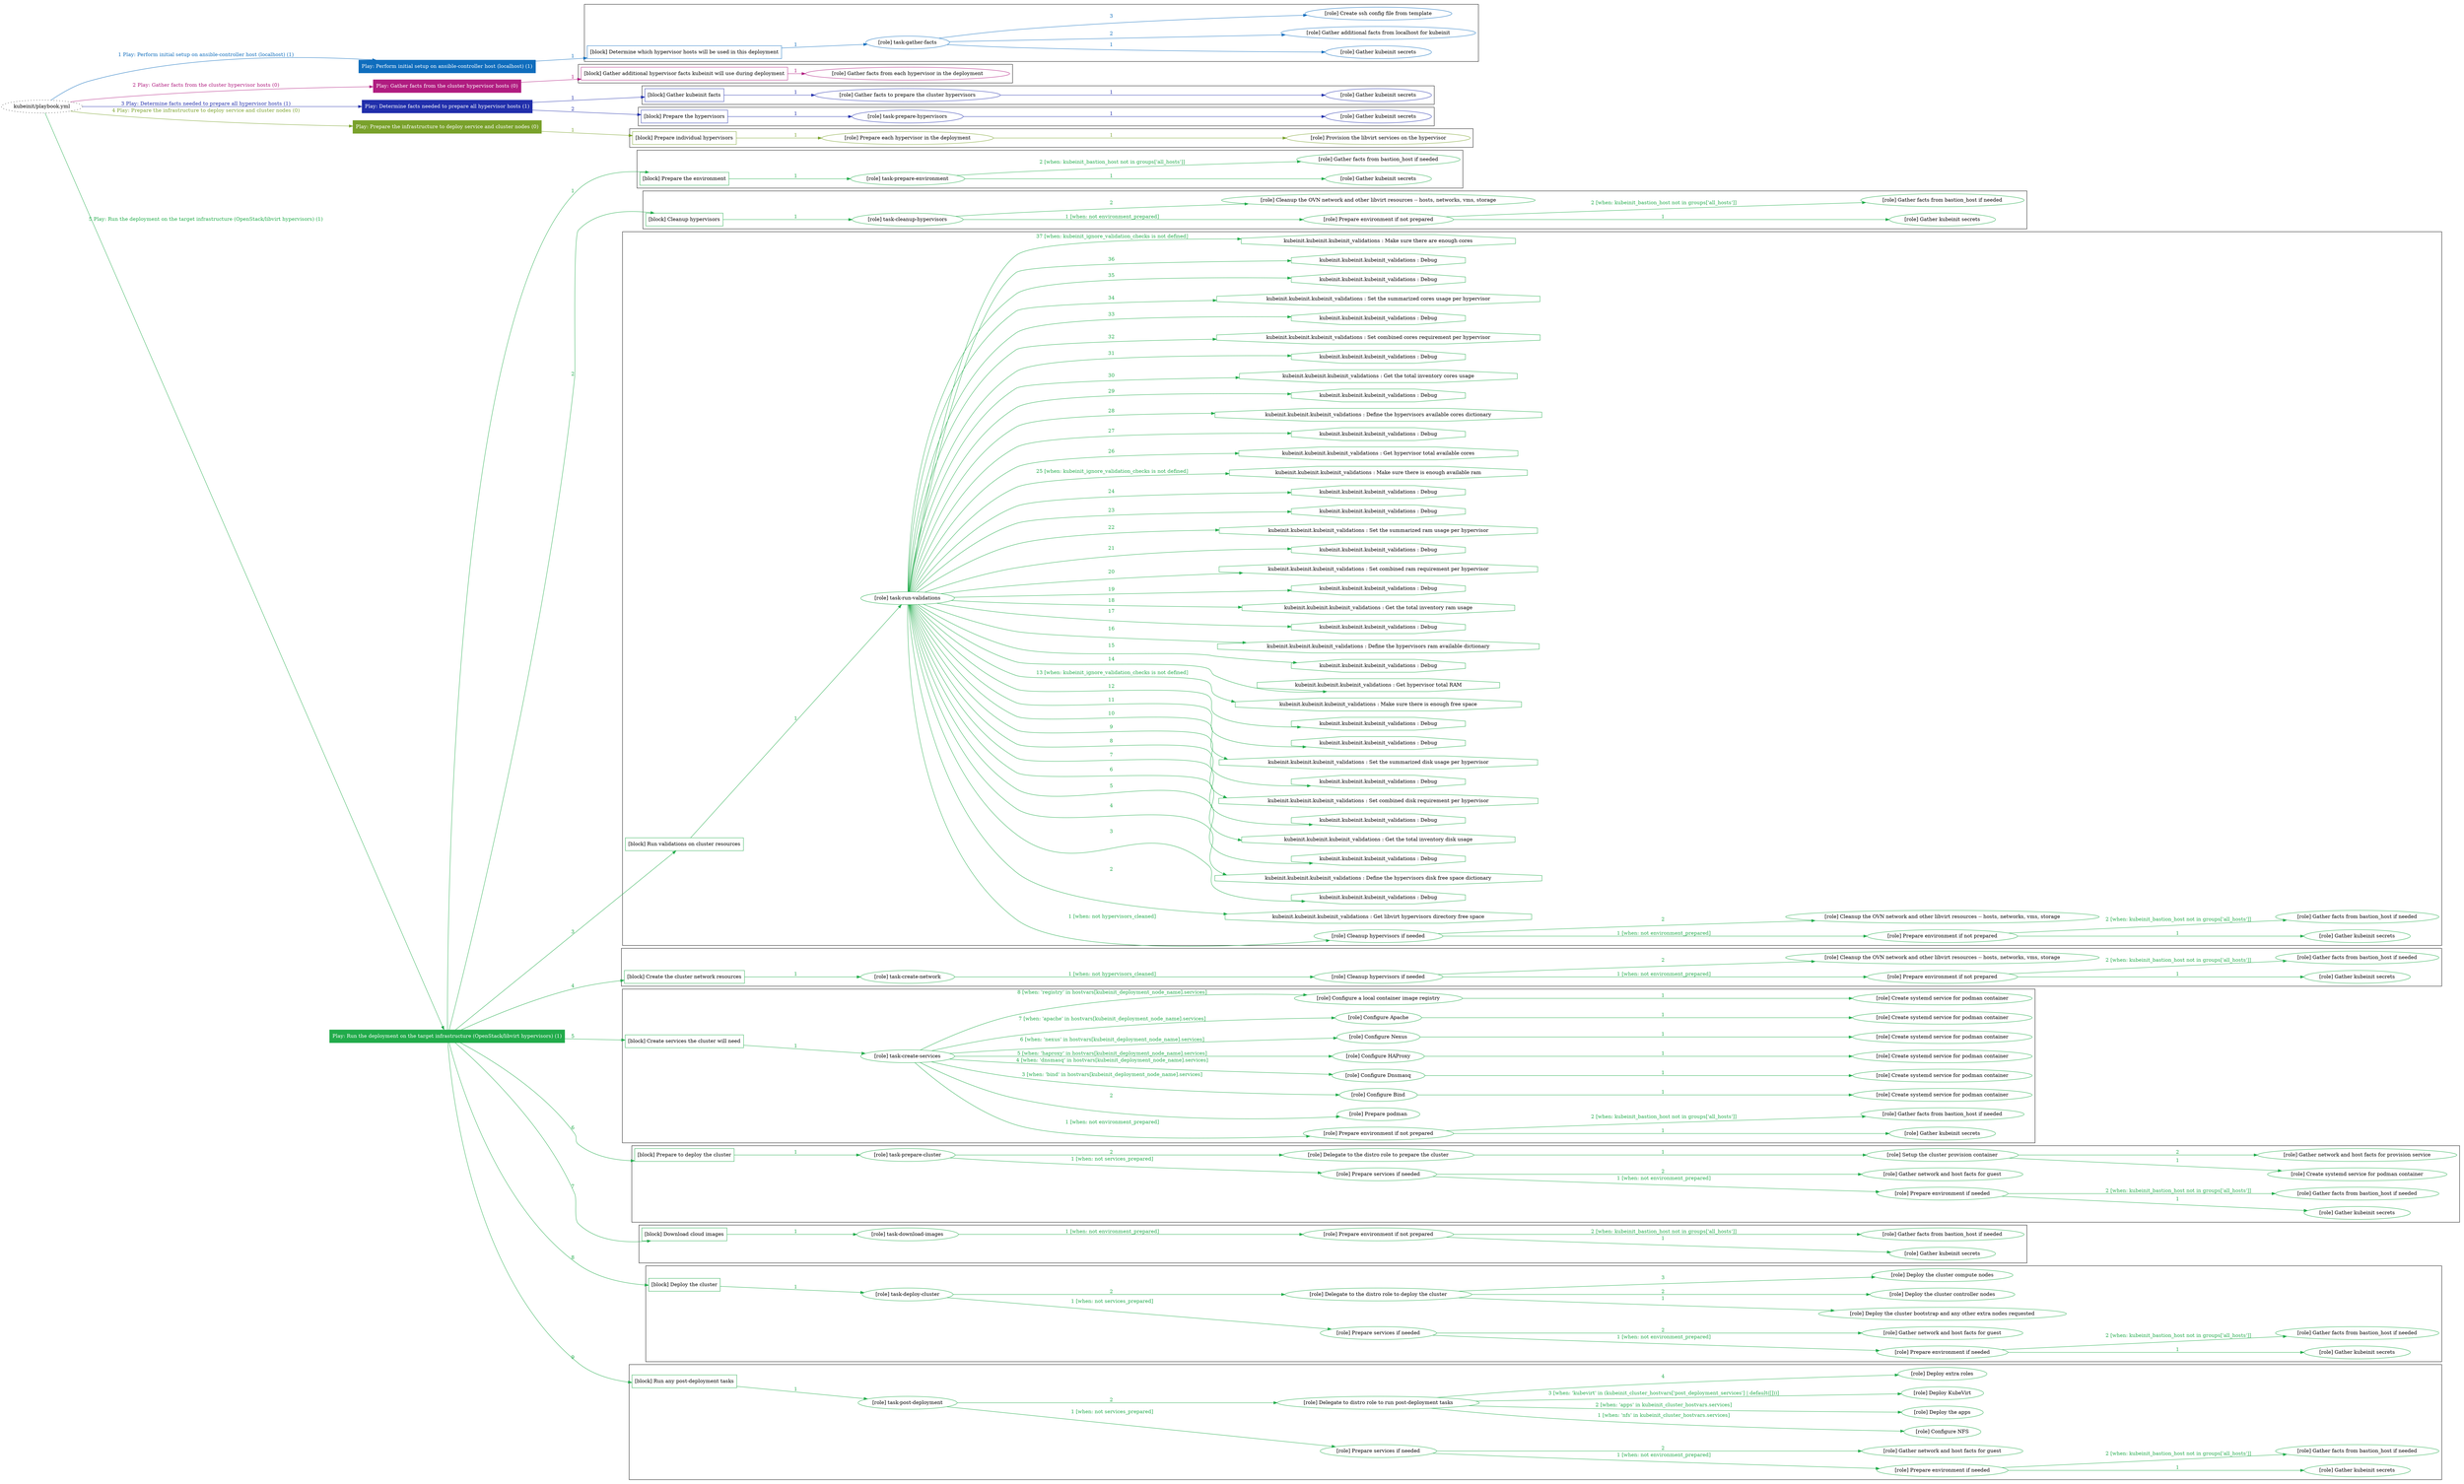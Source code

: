 digraph {
	graph [concentrate=true ordering=in rankdir=LR ratio=fill]
	edge [esep=5 sep=10]
	"kubeinit/playbook.yml" [URL="/home/runner/work/kubeinit-1/kubeinit-1/kubeinit/playbook.yml" id=playbook_92f057b8 style=dotted]
	"kubeinit/playbook.yml" -> play_4d4050fe [label="1 Play: Perform initial setup on ansible-controller host (localhost) (1)" color="#0f6dbd" fontcolor="#0f6dbd" id=edge_play_4d4050fe labeltooltip="1 Play: Perform initial setup on ansible-controller host (localhost) (1)" tooltip="1 Play: Perform initial setup on ansible-controller host (localhost) (1)"]
	subgraph "Play: Perform initial setup on ansible-controller host (localhost) (1)" {
		play_4d4050fe [label="Play: Perform initial setup on ansible-controller host (localhost) (1)" URL="/home/runner/work/kubeinit-1/kubeinit-1/kubeinit/playbook.yml" color="#0f6dbd" fontcolor="#ffffff" id=play_4d4050fe shape=box style=filled tooltip=localhost]
		play_4d4050fe -> block_2bc87cab [label=1 color="#0f6dbd" fontcolor="#0f6dbd" id=edge_block_2bc87cab labeltooltip=1 tooltip=1]
		subgraph cluster_block_2bc87cab {
			block_2bc87cab [label="[block] Determine which hypervisor hosts will be used in this deployment" URL="/home/runner/work/kubeinit-1/kubeinit-1/kubeinit/playbook.yml" color="#0f6dbd" id=block_2bc87cab labeltooltip="Determine which hypervisor hosts will be used in this deployment" shape=box tooltip="Determine which hypervisor hosts will be used in this deployment"]
			block_2bc87cab -> role_3938fa86 [label="1 " color="#0f6dbd" fontcolor="#0f6dbd" id=edge_role_3938fa86 labeltooltip="1 " tooltip="1 "]
			subgraph "task-gather-facts" {
				role_3938fa86 [label="[role] task-gather-facts" URL="/home/runner/work/kubeinit-1/kubeinit-1/kubeinit/playbook.yml" color="#0f6dbd" id=role_3938fa86 tooltip="task-gather-facts"]
				role_3938fa86 -> role_014dbc34 [label="1 " color="#0f6dbd" fontcolor="#0f6dbd" id=edge_role_014dbc34 labeltooltip="1 " tooltip="1 "]
				subgraph "Gather kubeinit secrets" {
					role_014dbc34 [label="[role] Gather kubeinit secrets" URL="/home/runner/.ansible/collections/ansible_collections/kubeinit/kubeinit/roles/kubeinit_prepare/tasks/build_hypervisors_group.yml" color="#0f6dbd" id=role_014dbc34 tooltip="Gather kubeinit secrets"]
				}
				role_3938fa86 -> role_87ec8f05 [label="2 " color="#0f6dbd" fontcolor="#0f6dbd" id=edge_role_87ec8f05 labeltooltip="2 " tooltip="2 "]
				subgraph "Gather additional facts from localhost for kubeinit" {
					role_87ec8f05 [label="[role] Gather additional facts from localhost for kubeinit" URL="/home/runner/.ansible/collections/ansible_collections/kubeinit/kubeinit/roles/kubeinit_prepare/tasks/build_hypervisors_group.yml" color="#0f6dbd" id=role_87ec8f05 tooltip="Gather additional facts from localhost for kubeinit"]
				}
				role_3938fa86 -> role_3e926154 [label="3 " color="#0f6dbd" fontcolor="#0f6dbd" id=edge_role_3e926154 labeltooltip="3 " tooltip="3 "]
				subgraph "Create ssh config file from template" {
					role_3e926154 [label="[role] Create ssh config file from template" URL="/home/runner/.ansible/collections/ansible_collections/kubeinit/kubeinit/roles/kubeinit_prepare/tasks/build_hypervisors_group.yml" color="#0f6dbd" id=role_3e926154 tooltip="Create ssh config file from template"]
				}
			}
		}
	}
	"kubeinit/playbook.yml" -> play_dd50c3e9 [label="2 Play: Gather facts from the cluster hypervisor hosts (0)" color="#b01c80" fontcolor="#b01c80" id=edge_play_dd50c3e9 labeltooltip="2 Play: Gather facts from the cluster hypervisor hosts (0)" tooltip="2 Play: Gather facts from the cluster hypervisor hosts (0)"]
	subgraph "Play: Gather facts from the cluster hypervisor hosts (0)" {
		play_dd50c3e9 [label="Play: Gather facts from the cluster hypervisor hosts (0)" URL="/home/runner/work/kubeinit-1/kubeinit-1/kubeinit/playbook.yml" color="#b01c80" fontcolor="#ffffff" id=play_dd50c3e9 shape=box style=filled tooltip="Play: Gather facts from the cluster hypervisor hosts (0)"]
		play_dd50c3e9 -> block_f2509cca [label=1 color="#b01c80" fontcolor="#b01c80" id=edge_block_f2509cca labeltooltip=1 tooltip=1]
		subgraph cluster_block_f2509cca {
			block_f2509cca [label="[block] Gather additional hypervisor facts kubeinit will use during deployment" URL="/home/runner/work/kubeinit-1/kubeinit-1/kubeinit/playbook.yml" color="#b01c80" id=block_f2509cca labeltooltip="Gather additional hypervisor facts kubeinit will use during deployment" shape=box tooltip="Gather additional hypervisor facts kubeinit will use during deployment"]
			block_f2509cca -> role_19485a71 [label="1 " color="#b01c80" fontcolor="#b01c80" id=edge_role_19485a71 labeltooltip="1 " tooltip="1 "]
			subgraph "Gather facts from each hypervisor in the deployment" {
				role_19485a71 [label="[role] Gather facts from each hypervisor in the deployment" URL="/home/runner/work/kubeinit-1/kubeinit-1/kubeinit/playbook.yml" color="#b01c80" id=role_19485a71 tooltip="Gather facts from each hypervisor in the deployment"]
			}
		}
	}
	"kubeinit/playbook.yml" -> play_a987392f [label="3 Play: Determine facts needed to prepare all hypervisor hosts (1)" color="#212fab" fontcolor="#212fab" id=edge_play_a987392f labeltooltip="3 Play: Determine facts needed to prepare all hypervisor hosts (1)" tooltip="3 Play: Determine facts needed to prepare all hypervisor hosts (1)"]
	subgraph "Play: Determine facts needed to prepare all hypervisor hosts (1)" {
		play_a987392f [label="Play: Determine facts needed to prepare all hypervisor hosts (1)" URL="/home/runner/work/kubeinit-1/kubeinit-1/kubeinit/playbook.yml" color="#212fab" fontcolor="#ffffff" id=play_a987392f shape=box style=filled tooltip=localhost]
		play_a987392f -> block_64f972c7 [label=1 color="#212fab" fontcolor="#212fab" id=edge_block_64f972c7 labeltooltip=1 tooltip=1]
		subgraph cluster_block_64f972c7 {
			block_64f972c7 [label="[block] Gather kubeinit facts" URL="/home/runner/work/kubeinit-1/kubeinit-1/kubeinit/playbook.yml" color="#212fab" id=block_64f972c7 labeltooltip="Gather kubeinit facts" shape=box tooltip="Gather kubeinit facts"]
			block_64f972c7 -> role_09b88a34 [label="1 " color="#212fab" fontcolor="#212fab" id=edge_role_09b88a34 labeltooltip="1 " tooltip="1 "]
			subgraph "Gather facts to prepare the cluster hypervisors" {
				role_09b88a34 [label="[role] Gather facts to prepare the cluster hypervisors" URL="/home/runner/work/kubeinit-1/kubeinit-1/kubeinit/playbook.yml" color="#212fab" id=role_09b88a34 tooltip="Gather facts to prepare the cluster hypervisors"]
				role_09b88a34 -> role_6b9644ec [label="1 " color="#212fab" fontcolor="#212fab" id=edge_role_6b9644ec labeltooltip="1 " tooltip="1 "]
				subgraph "Gather kubeinit secrets" {
					role_6b9644ec [label="[role] Gather kubeinit secrets" URL="/home/runner/.ansible/collections/ansible_collections/kubeinit/kubeinit/roles/kubeinit_prepare/tasks/gather_kubeinit_facts.yml" color="#212fab" id=role_6b9644ec tooltip="Gather kubeinit secrets"]
				}
			}
		}
		play_a987392f -> block_c9da7642 [label=2 color="#212fab" fontcolor="#212fab" id=edge_block_c9da7642 labeltooltip=2 tooltip=2]
		subgraph cluster_block_c9da7642 {
			block_c9da7642 [label="[block] Prepare the hypervisors" URL="/home/runner/work/kubeinit-1/kubeinit-1/kubeinit/playbook.yml" color="#212fab" id=block_c9da7642 labeltooltip="Prepare the hypervisors" shape=box tooltip="Prepare the hypervisors"]
			block_c9da7642 -> role_666b16cf [label="1 " color="#212fab" fontcolor="#212fab" id=edge_role_666b16cf labeltooltip="1 " tooltip="1 "]
			subgraph "task-prepare-hypervisors" {
				role_666b16cf [label="[role] task-prepare-hypervisors" URL="/home/runner/work/kubeinit-1/kubeinit-1/kubeinit/playbook.yml" color="#212fab" id=role_666b16cf tooltip="task-prepare-hypervisors"]
				role_666b16cf -> role_d77b28a6 [label="1 " color="#212fab" fontcolor="#212fab" id=edge_role_d77b28a6 labeltooltip="1 " tooltip="1 "]
				subgraph "Gather kubeinit secrets" {
					role_d77b28a6 [label="[role] Gather kubeinit secrets" URL="/home/runner/.ansible/collections/ansible_collections/kubeinit/kubeinit/roles/kubeinit_prepare/tasks/gather_kubeinit_facts.yml" color="#212fab" id=role_d77b28a6 tooltip="Gather kubeinit secrets"]
				}
			}
		}
	}
	"kubeinit/playbook.yml" -> play_8b6b640c [label="4 Play: Prepare the infrastructure to deploy service and cluster nodes (0)" color="#79a12b" fontcolor="#79a12b" id=edge_play_8b6b640c labeltooltip="4 Play: Prepare the infrastructure to deploy service and cluster nodes (0)" tooltip="4 Play: Prepare the infrastructure to deploy service and cluster nodes (0)"]
	subgraph "Play: Prepare the infrastructure to deploy service and cluster nodes (0)" {
		play_8b6b640c [label="Play: Prepare the infrastructure to deploy service and cluster nodes (0)" URL="/home/runner/work/kubeinit-1/kubeinit-1/kubeinit/playbook.yml" color="#79a12b" fontcolor="#ffffff" id=play_8b6b640c shape=box style=filled tooltip="Play: Prepare the infrastructure to deploy service and cluster nodes (0)"]
		play_8b6b640c -> block_b0de0c2f [label=1 color="#79a12b" fontcolor="#79a12b" id=edge_block_b0de0c2f labeltooltip=1 tooltip=1]
		subgraph cluster_block_b0de0c2f {
			block_b0de0c2f [label="[block] Prepare individual hypervisors" URL="/home/runner/work/kubeinit-1/kubeinit-1/kubeinit/playbook.yml" color="#79a12b" id=block_b0de0c2f labeltooltip="Prepare individual hypervisors" shape=box tooltip="Prepare individual hypervisors"]
			block_b0de0c2f -> role_0fec25df [label="1 " color="#79a12b" fontcolor="#79a12b" id=edge_role_0fec25df labeltooltip="1 " tooltip="1 "]
			subgraph "Prepare each hypervisor in the deployment" {
				role_0fec25df [label="[role] Prepare each hypervisor in the deployment" URL="/home/runner/work/kubeinit-1/kubeinit-1/kubeinit/playbook.yml" color="#79a12b" id=role_0fec25df tooltip="Prepare each hypervisor in the deployment"]
				role_0fec25df -> role_76abac32 [label="1 " color="#79a12b" fontcolor="#79a12b" id=edge_role_76abac32 labeltooltip="1 " tooltip="1 "]
				subgraph "Provision the libvirt services on the hypervisor" {
					role_76abac32 [label="[role] Provision the libvirt services on the hypervisor" URL="/home/runner/.ansible/collections/ansible_collections/kubeinit/kubeinit/roles/kubeinit_prepare/tasks/prepare_hypervisor.yml" color="#79a12b" id=role_76abac32 tooltip="Provision the libvirt services on the hypervisor"]
				}
			}
		}
	}
	"kubeinit/playbook.yml" -> play_6b37c419 [label="5 Play: Run the deployment on the target infrastructure (OpenStack/libvirt hypervisors) (1)" color="#21ab4a" fontcolor="#21ab4a" id=edge_play_6b37c419 labeltooltip="5 Play: Run the deployment on the target infrastructure (OpenStack/libvirt hypervisors) (1)" tooltip="5 Play: Run the deployment on the target infrastructure (OpenStack/libvirt hypervisors) (1)"]
	subgraph "Play: Run the deployment on the target infrastructure (OpenStack/libvirt hypervisors) (1)" {
		play_6b37c419 [label="Play: Run the deployment on the target infrastructure (OpenStack/libvirt hypervisors) (1)" URL="/home/runner/work/kubeinit-1/kubeinit-1/kubeinit/playbook.yml" color="#21ab4a" fontcolor="#ffffff" id=play_6b37c419 shape=box style=filled tooltip=localhost]
		play_6b37c419 -> block_421429a1 [label=1 color="#21ab4a" fontcolor="#21ab4a" id=edge_block_421429a1 labeltooltip=1 tooltip=1]
		subgraph cluster_block_421429a1 {
			block_421429a1 [label="[block] Prepare the environment" URL="/home/runner/work/kubeinit-1/kubeinit-1/kubeinit/playbook.yml" color="#21ab4a" id=block_421429a1 labeltooltip="Prepare the environment" shape=box tooltip="Prepare the environment"]
			block_421429a1 -> role_4eb2ebd3 [label="1 " color="#21ab4a" fontcolor="#21ab4a" id=edge_role_4eb2ebd3 labeltooltip="1 " tooltip="1 "]
			subgraph "task-prepare-environment" {
				role_4eb2ebd3 [label="[role] task-prepare-environment" URL="/home/runner/work/kubeinit-1/kubeinit-1/kubeinit/playbook.yml" color="#21ab4a" id=role_4eb2ebd3 tooltip="task-prepare-environment"]
				role_4eb2ebd3 -> role_22e5aa8e [label="1 " color="#21ab4a" fontcolor="#21ab4a" id=edge_role_22e5aa8e labeltooltip="1 " tooltip="1 "]
				subgraph "Gather kubeinit secrets" {
					role_22e5aa8e [label="[role] Gather kubeinit secrets" URL="/home/runner/.ansible/collections/ansible_collections/kubeinit/kubeinit/roles/kubeinit_prepare/tasks/gather_kubeinit_facts.yml" color="#21ab4a" id=role_22e5aa8e tooltip="Gather kubeinit secrets"]
				}
				role_4eb2ebd3 -> role_1bae6d1e [label="2 [when: kubeinit_bastion_host not in groups['all_hosts']]" color="#21ab4a" fontcolor="#21ab4a" id=edge_role_1bae6d1e labeltooltip="2 [when: kubeinit_bastion_host not in groups['all_hosts']]" tooltip="2 [when: kubeinit_bastion_host not in groups['all_hosts']]"]
				subgraph "Gather facts from bastion_host if needed" {
					role_1bae6d1e [label="[role] Gather facts from bastion_host if needed" URL="/home/runner/.ansible/collections/ansible_collections/kubeinit/kubeinit/roles/kubeinit_prepare/tasks/main.yml" color="#21ab4a" id=role_1bae6d1e tooltip="Gather facts from bastion_host if needed"]
				}
			}
		}
		play_6b37c419 -> block_a9b499f0 [label=2 color="#21ab4a" fontcolor="#21ab4a" id=edge_block_a9b499f0 labeltooltip=2 tooltip=2]
		subgraph cluster_block_a9b499f0 {
			block_a9b499f0 [label="[block] Cleanup hypervisors" URL="/home/runner/work/kubeinit-1/kubeinit-1/kubeinit/playbook.yml" color="#21ab4a" id=block_a9b499f0 labeltooltip="Cleanup hypervisors" shape=box tooltip="Cleanup hypervisors"]
			block_a9b499f0 -> role_1ee18d47 [label="1 " color="#21ab4a" fontcolor="#21ab4a" id=edge_role_1ee18d47 labeltooltip="1 " tooltip="1 "]
			subgraph "task-cleanup-hypervisors" {
				role_1ee18d47 [label="[role] task-cleanup-hypervisors" URL="/home/runner/work/kubeinit-1/kubeinit-1/kubeinit/playbook.yml" color="#21ab4a" id=role_1ee18d47 tooltip="task-cleanup-hypervisors"]
				role_1ee18d47 -> role_3baceaff [label="1 [when: not environment_prepared]" color="#21ab4a" fontcolor="#21ab4a" id=edge_role_3baceaff labeltooltip="1 [when: not environment_prepared]" tooltip="1 [when: not environment_prepared]"]
				subgraph "Prepare environment if not prepared" {
					role_3baceaff [label="[role] Prepare environment if not prepared" URL="/home/runner/.ansible/collections/ansible_collections/kubeinit/kubeinit/roles/kubeinit_libvirt/tasks/cleanup_hypervisors.yml" color="#21ab4a" id=role_3baceaff tooltip="Prepare environment if not prepared"]
					role_3baceaff -> role_2c97798a [label="1 " color="#21ab4a" fontcolor="#21ab4a" id=edge_role_2c97798a labeltooltip="1 " tooltip="1 "]
					subgraph "Gather kubeinit secrets" {
						role_2c97798a [label="[role] Gather kubeinit secrets" URL="/home/runner/.ansible/collections/ansible_collections/kubeinit/kubeinit/roles/kubeinit_prepare/tasks/gather_kubeinit_facts.yml" color="#21ab4a" id=role_2c97798a tooltip="Gather kubeinit secrets"]
					}
					role_3baceaff -> role_e37594e8 [label="2 [when: kubeinit_bastion_host not in groups['all_hosts']]" color="#21ab4a" fontcolor="#21ab4a" id=edge_role_e37594e8 labeltooltip="2 [when: kubeinit_bastion_host not in groups['all_hosts']]" tooltip="2 [when: kubeinit_bastion_host not in groups['all_hosts']]"]
					subgraph "Gather facts from bastion_host if needed" {
						role_e37594e8 [label="[role] Gather facts from bastion_host if needed" URL="/home/runner/.ansible/collections/ansible_collections/kubeinit/kubeinit/roles/kubeinit_prepare/tasks/main.yml" color="#21ab4a" id=role_e37594e8 tooltip="Gather facts from bastion_host if needed"]
					}
				}
				role_1ee18d47 -> role_70e8edd8 [label="2 " color="#21ab4a" fontcolor="#21ab4a" id=edge_role_70e8edd8 labeltooltip="2 " tooltip="2 "]
				subgraph "Cleanup the OVN network and other libvirt resources -- hosts, networks, vms, storage" {
					role_70e8edd8 [label="[role] Cleanup the OVN network and other libvirt resources -- hosts, networks, vms, storage" URL="/home/runner/.ansible/collections/ansible_collections/kubeinit/kubeinit/roles/kubeinit_libvirt/tasks/cleanup_hypervisors.yml" color="#21ab4a" id=role_70e8edd8 tooltip="Cleanup the OVN network and other libvirt resources -- hosts, networks, vms, storage"]
				}
			}
		}
		play_6b37c419 -> block_e17f31ef [label=3 color="#21ab4a" fontcolor="#21ab4a" id=edge_block_e17f31ef labeltooltip=3 tooltip=3]
		subgraph cluster_block_e17f31ef {
			block_e17f31ef [label="[block] Run validations on cluster resources" URL="/home/runner/work/kubeinit-1/kubeinit-1/kubeinit/playbook.yml" color="#21ab4a" id=block_e17f31ef labeltooltip="Run validations on cluster resources" shape=box tooltip="Run validations on cluster resources"]
			block_e17f31ef -> role_08c90a05 [label="1 " color="#21ab4a" fontcolor="#21ab4a" id=edge_role_08c90a05 labeltooltip="1 " tooltip="1 "]
			subgraph "task-run-validations" {
				role_08c90a05 [label="[role] task-run-validations" URL="/home/runner/work/kubeinit-1/kubeinit-1/kubeinit/playbook.yml" color="#21ab4a" id=role_08c90a05 tooltip="task-run-validations"]
				role_08c90a05 -> role_f1f7e31f [label="1 [when: not hypervisors_cleaned]" color="#21ab4a" fontcolor="#21ab4a" id=edge_role_f1f7e31f labeltooltip="1 [when: not hypervisors_cleaned]" tooltip="1 [when: not hypervisors_cleaned]"]
				subgraph "Cleanup hypervisors if needed" {
					role_f1f7e31f [label="[role] Cleanup hypervisors if needed" URL="/home/runner/.ansible/collections/ansible_collections/kubeinit/kubeinit/roles/kubeinit_validations/tasks/main.yml" color="#21ab4a" id=role_f1f7e31f tooltip="Cleanup hypervisors if needed"]
					role_f1f7e31f -> role_6355b2db [label="1 [when: not environment_prepared]" color="#21ab4a" fontcolor="#21ab4a" id=edge_role_6355b2db labeltooltip="1 [when: not environment_prepared]" tooltip="1 [when: not environment_prepared]"]
					subgraph "Prepare environment if not prepared" {
						role_6355b2db [label="[role] Prepare environment if not prepared" URL="/home/runner/.ansible/collections/ansible_collections/kubeinit/kubeinit/roles/kubeinit_libvirt/tasks/cleanup_hypervisors.yml" color="#21ab4a" id=role_6355b2db tooltip="Prepare environment if not prepared"]
						role_6355b2db -> role_2885edf6 [label="1 " color="#21ab4a" fontcolor="#21ab4a" id=edge_role_2885edf6 labeltooltip="1 " tooltip="1 "]
						subgraph "Gather kubeinit secrets" {
							role_2885edf6 [label="[role] Gather kubeinit secrets" URL="/home/runner/.ansible/collections/ansible_collections/kubeinit/kubeinit/roles/kubeinit_prepare/tasks/gather_kubeinit_facts.yml" color="#21ab4a" id=role_2885edf6 tooltip="Gather kubeinit secrets"]
						}
						role_6355b2db -> role_839b2d98 [label="2 [when: kubeinit_bastion_host not in groups['all_hosts']]" color="#21ab4a" fontcolor="#21ab4a" id=edge_role_839b2d98 labeltooltip="2 [when: kubeinit_bastion_host not in groups['all_hosts']]" tooltip="2 [when: kubeinit_bastion_host not in groups['all_hosts']]"]
						subgraph "Gather facts from bastion_host if needed" {
							role_839b2d98 [label="[role] Gather facts from bastion_host if needed" URL="/home/runner/.ansible/collections/ansible_collections/kubeinit/kubeinit/roles/kubeinit_prepare/tasks/main.yml" color="#21ab4a" id=role_839b2d98 tooltip="Gather facts from bastion_host if needed"]
						}
					}
					role_f1f7e31f -> role_091b498e [label="2 " color="#21ab4a" fontcolor="#21ab4a" id=edge_role_091b498e labeltooltip="2 " tooltip="2 "]
					subgraph "Cleanup the OVN network and other libvirt resources -- hosts, networks, vms, storage" {
						role_091b498e [label="[role] Cleanup the OVN network and other libvirt resources -- hosts, networks, vms, storage" URL="/home/runner/.ansible/collections/ansible_collections/kubeinit/kubeinit/roles/kubeinit_libvirt/tasks/cleanup_hypervisors.yml" color="#21ab4a" id=role_091b498e tooltip="Cleanup the OVN network and other libvirt resources -- hosts, networks, vms, storage"]
					}
				}
				task_bf2f2af4 [label="kubeinit.kubeinit.kubeinit_validations : Get libvirt hypervisors directory free space" URL="/home/runner/.ansible/collections/ansible_collections/kubeinit/kubeinit/roles/kubeinit_validations/tasks/10_libvirt_free_space.yml" color="#21ab4a" id=task_bf2f2af4 shape=octagon tooltip="kubeinit.kubeinit.kubeinit_validations : Get libvirt hypervisors directory free space"]
				role_08c90a05 -> task_bf2f2af4 [label="2 " color="#21ab4a" fontcolor="#21ab4a" id=edge_task_bf2f2af4 labeltooltip="2 " tooltip="2 "]
				task_8885d0ed [label="kubeinit.kubeinit.kubeinit_validations : Debug" URL="/home/runner/.ansible/collections/ansible_collections/kubeinit/kubeinit/roles/kubeinit_validations/tasks/10_libvirt_free_space.yml" color="#21ab4a" id=task_8885d0ed shape=octagon tooltip="kubeinit.kubeinit.kubeinit_validations : Debug"]
				role_08c90a05 -> task_8885d0ed [label="3 " color="#21ab4a" fontcolor="#21ab4a" id=edge_task_8885d0ed labeltooltip="3 " tooltip="3 "]
				task_da9991fd [label="kubeinit.kubeinit.kubeinit_validations : Define the hypervisors disk free space dictionary" URL="/home/runner/.ansible/collections/ansible_collections/kubeinit/kubeinit/roles/kubeinit_validations/tasks/10_libvirt_free_space.yml" color="#21ab4a" id=task_da9991fd shape=octagon tooltip="kubeinit.kubeinit.kubeinit_validations : Define the hypervisors disk free space dictionary"]
				role_08c90a05 -> task_da9991fd [label="4 " color="#21ab4a" fontcolor="#21ab4a" id=edge_task_da9991fd labeltooltip="4 " tooltip="4 "]
				task_94855a04 [label="kubeinit.kubeinit.kubeinit_validations : Debug" URL="/home/runner/.ansible/collections/ansible_collections/kubeinit/kubeinit/roles/kubeinit_validations/tasks/10_libvirt_free_space.yml" color="#21ab4a" id=task_94855a04 shape=octagon tooltip="kubeinit.kubeinit.kubeinit_validations : Debug"]
				role_08c90a05 -> task_94855a04 [label="5 " color="#21ab4a" fontcolor="#21ab4a" id=edge_task_94855a04 labeltooltip="5 " tooltip="5 "]
				task_aa19a1c8 [label="kubeinit.kubeinit.kubeinit_validations : Get the total inventory disk usage" URL="/home/runner/.ansible/collections/ansible_collections/kubeinit/kubeinit/roles/kubeinit_validations/tasks/10_libvirt_free_space.yml" color="#21ab4a" id=task_aa19a1c8 shape=octagon tooltip="kubeinit.kubeinit.kubeinit_validations : Get the total inventory disk usage"]
				role_08c90a05 -> task_aa19a1c8 [label="6 " color="#21ab4a" fontcolor="#21ab4a" id=edge_task_aa19a1c8 labeltooltip="6 " tooltip="6 "]
				task_b5a8134c [label="kubeinit.kubeinit.kubeinit_validations : Debug" URL="/home/runner/.ansible/collections/ansible_collections/kubeinit/kubeinit/roles/kubeinit_validations/tasks/10_libvirt_free_space.yml" color="#21ab4a" id=task_b5a8134c shape=octagon tooltip="kubeinit.kubeinit.kubeinit_validations : Debug"]
				role_08c90a05 -> task_b5a8134c [label="7 " color="#21ab4a" fontcolor="#21ab4a" id=edge_task_b5a8134c labeltooltip="7 " tooltip="7 "]
				task_d53192c5 [label="kubeinit.kubeinit.kubeinit_validations : Set combined disk requirement per hypervisor" URL="/home/runner/.ansible/collections/ansible_collections/kubeinit/kubeinit/roles/kubeinit_validations/tasks/10_libvirt_free_space.yml" color="#21ab4a" id=task_d53192c5 shape=octagon tooltip="kubeinit.kubeinit.kubeinit_validations : Set combined disk requirement per hypervisor"]
				role_08c90a05 -> task_d53192c5 [label="8 " color="#21ab4a" fontcolor="#21ab4a" id=edge_task_d53192c5 labeltooltip="8 " tooltip="8 "]
				task_6e6adcef [label="kubeinit.kubeinit.kubeinit_validations : Debug" URL="/home/runner/.ansible/collections/ansible_collections/kubeinit/kubeinit/roles/kubeinit_validations/tasks/10_libvirt_free_space.yml" color="#21ab4a" id=task_6e6adcef shape=octagon tooltip="kubeinit.kubeinit.kubeinit_validations : Debug"]
				role_08c90a05 -> task_6e6adcef [label="9 " color="#21ab4a" fontcolor="#21ab4a" id=edge_task_6e6adcef labeltooltip="9 " tooltip="9 "]
				task_c47c5ebb [label="kubeinit.kubeinit.kubeinit_validations : Set the summarized disk usage per hypervisor" URL="/home/runner/.ansible/collections/ansible_collections/kubeinit/kubeinit/roles/kubeinit_validations/tasks/10_libvirt_free_space.yml" color="#21ab4a" id=task_c47c5ebb shape=octagon tooltip="kubeinit.kubeinit.kubeinit_validations : Set the summarized disk usage per hypervisor"]
				role_08c90a05 -> task_c47c5ebb [label="10 " color="#21ab4a" fontcolor="#21ab4a" id=edge_task_c47c5ebb labeltooltip="10 " tooltip="10 "]
				task_50d506f1 [label="kubeinit.kubeinit.kubeinit_validations : Debug" URL="/home/runner/.ansible/collections/ansible_collections/kubeinit/kubeinit/roles/kubeinit_validations/tasks/10_libvirt_free_space.yml" color="#21ab4a" id=task_50d506f1 shape=octagon tooltip="kubeinit.kubeinit.kubeinit_validations : Debug"]
				role_08c90a05 -> task_50d506f1 [label="11 " color="#21ab4a" fontcolor="#21ab4a" id=edge_task_50d506f1 labeltooltip="11 " tooltip="11 "]
				task_75573efa [label="kubeinit.kubeinit.kubeinit_validations : Debug" URL="/home/runner/.ansible/collections/ansible_collections/kubeinit/kubeinit/roles/kubeinit_validations/tasks/10_libvirt_free_space.yml" color="#21ab4a" id=task_75573efa shape=octagon tooltip="kubeinit.kubeinit.kubeinit_validations : Debug"]
				role_08c90a05 -> task_75573efa [label="12 " color="#21ab4a" fontcolor="#21ab4a" id=edge_task_75573efa labeltooltip="12 " tooltip="12 "]
				task_9003a4a8 [label="kubeinit.kubeinit.kubeinit_validations : Make sure there is enough free space" URL="/home/runner/.ansible/collections/ansible_collections/kubeinit/kubeinit/roles/kubeinit_validations/tasks/10_libvirt_free_space.yml" color="#21ab4a" id=task_9003a4a8 shape=octagon tooltip="kubeinit.kubeinit.kubeinit_validations : Make sure there is enough free space"]
				role_08c90a05 -> task_9003a4a8 [label="13 [when: kubeinit_ignore_validation_checks is not defined]" color="#21ab4a" fontcolor="#21ab4a" id=edge_task_9003a4a8 labeltooltip="13 [when: kubeinit_ignore_validation_checks is not defined]" tooltip="13 [when: kubeinit_ignore_validation_checks is not defined]"]
				task_b48843c8 [label="kubeinit.kubeinit.kubeinit_validations : Get hypervisor total RAM" URL="/home/runner/.ansible/collections/ansible_collections/kubeinit/kubeinit/roles/kubeinit_validations/tasks/20_libvirt_available_ram.yml" color="#21ab4a" id=task_b48843c8 shape=octagon tooltip="kubeinit.kubeinit.kubeinit_validations : Get hypervisor total RAM"]
				role_08c90a05 -> task_b48843c8 [label="14 " color="#21ab4a" fontcolor="#21ab4a" id=edge_task_b48843c8 labeltooltip="14 " tooltip="14 "]
				task_c0819105 [label="kubeinit.kubeinit.kubeinit_validations : Debug" URL="/home/runner/.ansible/collections/ansible_collections/kubeinit/kubeinit/roles/kubeinit_validations/tasks/20_libvirt_available_ram.yml" color="#21ab4a" id=task_c0819105 shape=octagon tooltip="kubeinit.kubeinit.kubeinit_validations : Debug"]
				role_08c90a05 -> task_c0819105 [label="15 " color="#21ab4a" fontcolor="#21ab4a" id=edge_task_c0819105 labeltooltip="15 " tooltip="15 "]
				task_3fd6a7c9 [label="kubeinit.kubeinit.kubeinit_validations : Define the hypervisors ram available dictionary" URL="/home/runner/.ansible/collections/ansible_collections/kubeinit/kubeinit/roles/kubeinit_validations/tasks/20_libvirt_available_ram.yml" color="#21ab4a" id=task_3fd6a7c9 shape=octagon tooltip="kubeinit.kubeinit.kubeinit_validations : Define the hypervisors ram available dictionary"]
				role_08c90a05 -> task_3fd6a7c9 [label="16 " color="#21ab4a" fontcolor="#21ab4a" id=edge_task_3fd6a7c9 labeltooltip="16 " tooltip="16 "]
				task_8025a641 [label="kubeinit.kubeinit.kubeinit_validations : Debug" URL="/home/runner/.ansible/collections/ansible_collections/kubeinit/kubeinit/roles/kubeinit_validations/tasks/20_libvirt_available_ram.yml" color="#21ab4a" id=task_8025a641 shape=octagon tooltip="kubeinit.kubeinit.kubeinit_validations : Debug"]
				role_08c90a05 -> task_8025a641 [label="17 " color="#21ab4a" fontcolor="#21ab4a" id=edge_task_8025a641 labeltooltip="17 " tooltip="17 "]
				task_664210d2 [label="kubeinit.kubeinit.kubeinit_validations : Get the total inventory ram usage" URL="/home/runner/.ansible/collections/ansible_collections/kubeinit/kubeinit/roles/kubeinit_validations/tasks/20_libvirt_available_ram.yml" color="#21ab4a" id=task_664210d2 shape=octagon tooltip="kubeinit.kubeinit.kubeinit_validations : Get the total inventory ram usage"]
				role_08c90a05 -> task_664210d2 [label="18 " color="#21ab4a" fontcolor="#21ab4a" id=edge_task_664210d2 labeltooltip="18 " tooltip="18 "]
				task_cfac0a7e [label="kubeinit.kubeinit.kubeinit_validations : Debug" URL="/home/runner/.ansible/collections/ansible_collections/kubeinit/kubeinit/roles/kubeinit_validations/tasks/20_libvirt_available_ram.yml" color="#21ab4a" id=task_cfac0a7e shape=octagon tooltip="kubeinit.kubeinit.kubeinit_validations : Debug"]
				role_08c90a05 -> task_cfac0a7e [label="19 " color="#21ab4a" fontcolor="#21ab4a" id=edge_task_cfac0a7e labeltooltip="19 " tooltip="19 "]
				task_d44de39f [label="kubeinit.kubeinit.kubeinit_validations : Set combined ram requirement per hypervisor" URL="/home/runner/.ansible/collections/ansible_collections/kubeinit/kubeinit/roles/kubeinit_validations/tasks/20_libvirt_available_ram.yml" color="#21ab4a" id=task_d44de39f shape=octagon tooltip="kubeinit.kubeinit.kubeinit_validations : Set combined ram requirement per hypervisor"]
				role_08c90a05 -> task_d44de39f [label="20 " color="#21ab4a" fontcolor="#21ab4a" id=edge_task_d44de39f labeltooltip="20 " tooltip="20 "]
				task_04c70fdf [label="kubeinit.kubeinit.kubeinit_validations : Debug" URL="/home/runner/.ansible/collections/ansible_collections/kubeinit/kubeinit/roles/kubeinit_validations/tasks/20_libvirt_available_ram.yml" color="#21ab4a" id=task_04c70fdf shape=octagon tooltip="kubeinit.kubeinit.kubeinit_validations : Debug"]
				role_08c90a05 -> task_04c70fdf [label="21 " color="#21ab4a" fontcolor="#21ab4a" id=edge_task_04c70fdf labeltooltip="21 " tooltip="21 "]
				task_8d535cc0 [label="kubeinit.kubeinit.kubeinit_validations : Set the summarized ram usage per hypervisor" URL="/home/runner/.ansible/collections/ansible_collections/kubeinit/kubeinit/roles/kubeinit_validations/tasks/20_libvirt_available_ram.yml" color="#21ab4a" id=task_8d535cc0 shape=octagon tooltip="kubeinit.kubeinit.kubeinit_validations : Set the summarized ram usage per hypervisor"]
				role_08c90a05 -> task_8d535cc0 [label="22 " color="#21ab4a" fontcolor="#21ab4a" id=edge_task_8d535cc0 labeltooltip="22 " tooltip="22 "]
				task_bb149365 [label="kubeinit.kubeinit.kubeinit_validations : Debug" URL="/home/runner/.ansible/collections/ansible_collections/kubeinit/kubeinit/roles/kubeinit_validations/tasks/20_libvirt_available_ram.yml" color="#21ab4a" id=task_bb149365 shape=octagon tooltip="kubeinit.kubeinit.kubeinit_validations : Debug"]
				role_08c90a05 -> task_bb149365 [label="23 " color="#21ab4a" fontcolor="#21ab4a" id=edge_task_bb149365 labeltooltip="23 " tooltip="23 "]
				task_bea39522 [label="kubeinit.kubeinit.kubeinit_validations : Debug" URL="/home/runner/.ansible/collections/ansible_collections/kubeinit/kubeinit/roles/kubeinit_validations/tasks/20_libvirt_available_ram.yml" color="#21ab4a" id=task_bea39522 shape=octagon tooltip="kubeinit.kubeinit.kubeinit_validations : Debug"]
				role_08c90a05 -> task_bea39522 [label="24 " color="#21ab4a" fontcolor="#21ab4a" id=edge_task_bea39522 labeltooltip="24 " tooltip="24 "]
				task_323344b6 [label="kubeinit.kubeinit.kubeinit_validations : Make sure there is enough available ram" URL="/home/runner/.ansible/collections/ansible_collections/kubeinit/kubeinit/roles/kubeinit_validations/tasks/20_libvirt_available_ram.yml" color="#21ab4a" id=task_323344b6 shape=octagon tooltip="kubeinit.kubeinit.kubeinit_validations : Make sure there is enough available ram"]
				role_08c90a05 -> task_323344b6 [label="25 [when: kubeinit_ignore_validation_checks is not defined]" color="#21ab4a" fontcolor="#21ab4a" id=edge_task_323344b6 labeltooltip="25 [when: kubeinit_ignore_validation_checks is not defined]" tooltip="25 [when: kubeinit_ignore_validation_checks is not defined]"]
				task_76a8256f [label="kubeinit.kubeinit.kubeinit_validations : Get hypervisor total available cores" URL="/home/runner/.ansible/collections/ansible_collections/kubeinit/kubeinit/roles/kubeinit_validations/tasks/30_libvirt_check_cpu_cores.yml" color="#21ab4a" id=task_76a8256f shape=octagon tooltip="kubeinit.kubeinit.kubeinit_validations : Get hypervisor total available cores"]
				role_08c90a05 -> task_76a8256f [label="26 " color="#21ab4a" fontcolor="#21ab4a" id=edge_task_76a8256f labeltooltip="26 " tooltip="26 "]
				task_58f21548 [label="kubeinit.kubeinit.kubeinit_validations : Debug" URL="/home/runner/.ansible/collections/ansible_collections/kubeinit/kubeinit/roles/kubeinit_validations/tasks/30_libvirt_check_cpu_cores.yml" color="#21ab4a" id=task_58f21548 shape=octagon tooltip="kubeinit.kubeinit.kubeinit_validations : Debug"]
				role_08c90a05 -> task_58f21548 [label="27 " color="#21ab4a" fontcolor="#21ab4a" id=edge_task_58f21548 labeltooltip="27 " tooltip="27 "]
				task_7d5ba884 [label="kubeinit.kubeinit.kubeinit_validations : Define the hypervisors available cores dictionary" URL="/home/runner/.ansible/collections/ansible_collections/kubeinit/kubeinit/roles/kubeinit_validations/tasks/30_libvirt_check_cpu_cores.yml" color="#21ab4a" id=task_7d5ba884 shape=octagon tooltip="kubeinit.kubeinit.kubeinit_validations : Define the hypervisors available cores dictionary"]
				role_08c90a05 -> task_7d5ba884 [label="28 " color="#21ab4a" fontcolor="#21ab4a" id=edge_task_7d5ba884 labeltooltip="28 " tooltip="28 "]
				task_c54cb1ba [label="kubeinit.kubeinit.kubeinit_validations : Debug" URL="/home/runner/.ansible/collections/ansible_collections/kubeinit/kubeinit/roles/kubeinit_validations/tasks/30_libvirt_check_cpu_cores.yml" color="#21ab4a" id=task_c54cb1ba shape=octagon tooltip="kubeinit.kubeinit.kubeinit_validations : Debug"]
				role_08c90a05 -> task_c54cb1ba [label="29 " color="#21ab4a" fontcolor="#21ab4a" id=edge_task_c54cb1ba labeltooltip="29 " tooltip="29 "]
				task_673afc5f [label="kubeinit.kubeinit.kubeinit_validations : Get the total inventory cores usage" URL="/home/runner/.ansible/collections/ansible_collections/kubeinit/kubeinit/roles/kubeinit_validations/tasks/30_libvirt_check_cpu_cores.yml" color="#21ab4a" id=task_673afc5f shape=octagon tooltip="kubeinit.kubeinit.kubeinit_validations : Get the total inventory cores usage"]
				role_08c90a05 -> task_673afc5f [label="30 " color="#21ab4a" fontcolor="#21ab4a" id=edge_task_673afc5f labeltooltip="30 " tooltip="30 "]
				task_dab98fb8 [label="kubeinit.kubeinit.kubeinit_validations : Debug" URL="/home/runner/.ansible/collections/ansible_collections/kubeinit/kubeinit/roles/kubeinit_validations/tasks/30_libvirt_check_cpu_cores.yml" color="#21ab4a" id=task_dab98fb8 shape=octagon tooltip="kubeinit.kubeinit.kubeinit_validations : Debug"]
				role_08c90a05 -> task_dab98fb8 [label="31 " color="#21ab4a" fontcolor="#21ab4a" id=edge_task_dab98fb8 labeltooltip="31 " tooltip="31 "]
				task_3415378b [label="kubeinit.kubeinit.kubeinit_validations : Set combined cores requirement per hypervisor" URL="/home/runner/.ansible/collections/ansible_collections/kubeinit/kubeinit/roles/kubeinit_validations/tasks/30_libvirt_check_cpu_cores.yml" color="#21ab4a" id=task_3415378b shape=octagon tooltip="kubeinit.kubeinit.kubeinit_validations : Set combined cores requirement per hypervisor"]
				role_08c90a05 -> task_3415378b [label="32 " color="#21ab4a" fontcolor="#21ab4a" id=edge_task_3415378b labeltooltip="32 " tooltip="32 "]
				task_cf314f39 [label="kubeinit.kubeinit.kubeinit_validations : Debug" URL="/home/runner/.ansible/collections/ansible_collections/kubeinit/kubeinit/roles/kubeinit_validations/tasks/30_libvirt_check_cpu_cores.yml" color="#21ab4a" id=task_cf314f39 shape=octagon tooltip="kubeinit.kubeinit.kubeinit_validations : Debug"]
				role_08c90a05 -> task_cf314f39 [label="33 " color="#21ab4a" fontcolor="#21ab4a" id=edge_task_cf314f39 labeltooltip="33 " tooltip="33 "]
				task_aa9e90fb [label="kubeinit.kubeinit.kubeinit_validations : Set the summarized cores usage per hypervisor" URL="/home/runner/.ansible/collections/ansible_collections/kubeinit/kubeinit/roles/kubeinit_validations/tasks/30_libvirt_check_cpu_cores.yml" color="#21ab4a" id=task_aa9e90fb shape=octagon tooltip="kubeinit.kubeinit.kubeinit_validations : Set the summarized cores usage per hypervisor"]
				role_08c90a05 -> task_aa9e90fb [label="34 " color="#21ab4a" fontcolor="#21ab4a" id=edge_task_aa9e90fb labeltooltip="34 " tooltip="34 "]
				task_0f004f68 [label="kubeinit.kubeinit.kubeinit_validations : Debug" URL="/home/runner/.ansible/collections/ansible_collections/kubeinit/kubeinit/roles/kubeinit_validations/tasks/30_libvirt_check_cpu_cores.yml" color="#21ab4a" id=task_0f004f68 shape=octagon tooltip="kubeinit.kubeinit.kubeinit_validations : Debug"]
				role_08c90a05 -> task_0f004f68 [label="35 " color="#21ab4a" fontcolor="#21ab4a" id=edge_task_0f004f68 labeltooltip="35 " tooltip="35 "]
				task_f08ea705 [label="kubeinit.kubeinit.kubeinit_validations : Debug" URL="/home/runner/.ansible/collections/ansible_collections/kubeinit/kubeinit/roles/kubeinit_validations/tasks/30_libvirt_check_cpu_cores.yml" color="#21ab4a" id=task_f08ea705 shape=octagon tooltip="kubeinit.kubeinit.kubeinit_validations : Debug"]
				role_08c90a05 -> task_f08ea705 [label="36 " color="#21ab4a" fontcolor="#21ab4a" id=edge_task_f08ea705 labeltooltip="36 " tooltip="36 "]
				task_a1f5cf51 [label="kubeinit.kubeinit.kubeinit_validations : Make sure there are enough cores" URL="/home/runner/.ansible/collections/ansible_collections/kubeinit/kubeinit/roles/kubeinit_validations/tasks/30_libvirt_check_cpu_cores.yml" color="#21ab4a" id=task_a1f5cf51 shape=octagon tooltip="kubeinit.kubeinit.kubeinit_validations : Make sure there are enough cores"]
				role_08c90a05 -> task_a1f5cf51 [label="37 [when: kubeinit_ignore_validation_checks is not defined]" color="#21ab4a" fontcolor="#21ab4a" id=edge_task_a1f5cf51 labeltooltip="37 [when: kubeinit_ignore_validation_checks is not defined]" tooltip="37 [when: kubeinit_ignore_validation_checks is not defined]"]
			}
		}
		play_6b37c419 -> block_2015f12f [label=4 color="#21ab4a" fontcolor="#21ab4a" id=edge_block_2015f12f labeltooltip=4 tooltip=4]
		subgraph cluster_block_2015f12f {
			block_2015f12f [label="[block] Create the cluster network resources" URL="/home/runner/work/kubeinit-1/kubeinit-1/kubeinit/playbook.yml" color="#21ab4a" id=block_2015f12f labeltooltip="Create the cluster network resources" shape=box tooltip="Create the cluster network resources"]
			block_2015f12f -> role_0741ae7c [label="1 " color="#21ab4a" fontcolor="#21ab4a" id=edge_role_0741ae7c labeltooltip="1 " tooltip="1 "]
			subgraph "task-create-network" {
				role_0741ae7c [label="[role] task-create-network" URL="/home/runner/work/kubeinit-1/kubeinit-1/kubeinit/playbook.yml" color="#21ab4a" id=role_0741ae7c tooltip="task-create-network"]
				role_0741ae7c -> role_cea56f32 [label="1 [when: not hypervisors_cleaned]" color="#21ab4a" fontcolor="#21ab4a" id=edge_role_cea56f32 labeltooltip="1 [when: not hypervisors_cleaned]" tooltip="1 [when: not hypervisors_cleaned]"]
				subgraph "Cleanup hypervisors if needed" {
					role_cea56f32 [label="[role] Cleanup hypervisors if needed" URL="/home/runner/.ansible/collections/ansible_collections/kubeinit/kubeinit/roles/kubeinit_libvirt/tasks/create_network.yml" color="#21ab4a" id=role_cea56f32 tooltip="Cleanup hypervisors if needed"]
					role_cea56f32 -> role_aa329456 [label="1 [when: not environment_prepared]" color="#21ab4a" fontcolor="#21ab4a" id=edge_role_aa329456 labeltooltip="1 [when: not environment_prepared]" tooltip="1 [when: not environment_prepared]"]
					subgraph "Prepare environment if not prepared" {
						role_aa329456 [label="[role] Prepare environment if not prepared" URL="/home/runner/.ansible/collections/ansible_collections/kubeinit/kubeinit/roles/kubeinit_libvirt/tasks/cleanup_hypervisors.yml" color="#21ab4a" id=role_aa329456 tooltip="Prepare environment if not prepared"]
						role_aa329456 -> role_3d5e90b6 [label="1 " color="#21ab4a" fontcolor="#21ab4a" id=edge_role_3d5e90b6 labeltooltip="1 " tooltip="1 "]
						subgraph "Gather kubeinit secrets" {
							role_3d5e90b6 [label="[role] Gather kubeinit secrets" URL="/home/runner/.ansible/collections/ansible_collections/kubeinit/kubeinit/roles/kubeinit_prepare/tasks/gather_kubeinit_facts.yml" color="#21ab4a" id=role_3d5e90b6 tooltip="Gather kubeinit secrets"]
						}
						role_aa329456 -> role_9757f129 [label="2 [when: kubeinit_bastion_host not in groups['all_hosts']]" color="#21ab4a" fontcolor="#21ab4a" id=edge_role_9757f129 labeltooltip="2 [when: kubeinit_bastion_host not in groups['all_hosts']]" tooltip="2 [when: kubeinit_bastion_host not in groups['all_hosts']]"]
						subgraph "Gather facts from bastion_host if needed" {
							role_9757f129 [label="[role] Gather facts from bastion_host if needed" URL="/home/runner/.ansible/collections/ansible_collections/kubeinit/kubeinit/roles/kubeinit_prepare/tasks/main.yml" color="#21ab4a" id=role_9757f129 tooltip="Gather facts from bastion_host if needed"]
						}
					}
					role_cea56f32 -> role_badec684 [label="2 " color="#21ab4a" fontcolor="#21ab4a" id=edge_role_badec684 labeltooltip="2 " tooltip="2 "]
					subgraph "Cleanup the OVN network and other libvirt resources -- hosts, networks, vms, storage" {
						role_badec684 [label="[role] Cleanup the OVN network and other libvirt resources -- hosts, networks, vms, storage" URL="/home/runner/.ansible/collections/ansible_collections/kubeinit/kubeinit/roles/kubeinit_libvirt/tasks/cleanup_hypervisors.yml" color="#21ab4a" id=role_badec684 tooltip="Cleanup the OVN network and other libvirt resources -- hosts, networks, vms, storage"]
					}
				}
			}
		}
		play_6b37c419 -> block_21e150f8 [label=5 color="#21ab4a" fontcolor="#21ab4a" id=edge_block_21e150f8 labeltooltip=5 tooltip=5]
		subgraph cluster_block_21e150f8 {
			block_21e150f8 [label="[block] Create services the cluster will need" URL="/home/runner/work/kubeinit-1/kubeinit-1/kubeinit/playbook.yml" color="#21ab4a" id=block_21e150f8 labeltooltip="Create services the cluster will need" shape=box tooltip="Create services the cluster will need"]
			block_21e150f8 -> role_0966afa4 [label="1 " color="#21ab4a" fontcolor="#21ab4a" id=edge_role_0966afa4 labeltooltip="1 " tooltip="1 "]
			subgraph "task-create-services" {
				role_0966afa4 [label="[role] task-create-services" URL="/home/runner/work/kubeinit-1/kubeinit-1/kubeinit/playbook.yml" color="#21ab4a" id=role_0966afa4 tooltip="task-create-services"]
				role_0966afa4 -> role_c6c9bab4 [label="1 [when: not environment_prepared]" color="#21ab4a" fontcolor="#21ab4a" id=edge_role_c6c9bab4 labeltooltip="1 [when: not environment_prepared]" tooltip="1 [when: not environment_prepared]"]
				subgraph "Prepare environment if not prepared" {
					role_c6c9bab4 [label="[role] Prepare environment if not prepared" URL="/home/runner/.ansible/collections/ansible_collections/kubeinit/kubeinit/roles/kubeinit_services/tasks/main.yml" color="#21ab4a" id=role_c6c9bab4 tooltip="Prepare environment if not prepared"]
					role_c6c9bab4 -> role_99f8e123 [label="1 " color="#21ab4a" fontcolor="#21ab4a" id=edge_role_99f8e123 labeltooltip="1 " tooltip="1 "]
					subgraph "Gather kubeinit secrets" {
						role_99f8e123 [label="[role] Gather kubeinit secrets" URL="/home/runner/.ansible/collections/ansible_collections/kubeinit/kubeinit/roles/kubeinit_prepare/tasks/gather_kubeinit_facts.yml" color="#21ab4a" id=role_99f8e123 tooltip="Gather kubeinit secrets"]
					}
					role_c6c9bab4 -> role_d0ffb069 [label="2 [when: kubeinit_bastion_host not in groups['all_hosts']]" color="#21ab4a" fontcolor="#21ab4a" id=edge_role_d0ffb069 labeltooltip="2 [when: kubeinit_bastion_host not in groups['all_hosts']]" tooltip="2 [when: kubeinit_bastion_host not in groups['all_hosts']]"]
					subgraph "Gather facts from bastion_host if needed" {
						role_d0ffb069 [label="[role] Gather facts from bastion_host if needed" URL="/home/runner/.ansible/collections/ansible_collections/kubeinit/kubeinit/roles/kubeinit_prepare/tasks/main.yml" color="#21ab4a" id=role_d0ffb069 tooltip="Gather facts from bastion_host if needed"]
					}
				}
				role_0966afa4 -> role_35fa238d [label="2 " color="#21ab4a" fontcolor="#21ab4a" id=edge_role_35fa238d labeltooltip="2 " tooltip="2 "]
				subgraph "Prepare podman" {
					role_35fa238d [label="[role] Prepare podman" URL="/home/runner/.ansible/collections/ansible_collections/kubeinit/kubeinit/roles/kubeinit_services/tasks/00_create_service_pod.yml" color="#21ab4a" id=role_35fa238d tooltip="Prepare podman"]
				}
				role_0966afa4 -> role_1737b2e6 [label="3 [when: 'bind' in hostvars[kubeinit_deployment_node_name].services]" color="#21ab4a" fontcolor="#21ab4a" id=edge_role_1737b2e6 labeltooltip="3 [when: 'bind' in hostvars[kubeinit_deployment_node_name].services]" tooltip="3 [when: 'bind' in hostvars[kubeinit_deployment_node_name].services]"]
				subgraph "Configure Bind" {
					role_1737b2e6 [label="[role] Configure Bind" URL="/home/runner/.ansible/collections/ansible_collections/kubeinit/kubeinit/roles/kubeinit_services/tasks/start_services_containers.yml" color="#21ab4a" id=role_1737b2e6 tooltip="Configure Bind"]
					role_1737b2e6 -> role_58ad724e [label="1 " color="#21ab4a" fontcolor="#21ab4a" id=edge_role_58ad724e labeltooltip="1 " tooltip="1 "]
					subgraph "Create systemd service for podman container" {
						role_58ad724e [label="[role] Create systemd service for podman container" URL="/home/runner/.ansible/collections/ansible_collections/kubeinit/kubeinit/roles/kubeinit_bind/tasks/main.yml" color="#21ab4a" id=role_58ad724e tooltip="Create systemd service for podman container"]
					}
				}
				role_0966afa4 -> role_70a0ced6 [label="4 [when: 'dnsmasq' in hostvars[kubeinit_deployment_node_name].services]" color="#21ab4a" fontcolor="#21ab4a" id=edge_role_70a0ced6 labeltooltip="4 [when: 'dnsmasq' in hostvars[kubeinit_deployment_node_name].services]" tooltip="4 [when: 'dnsmasq' in hostvars[kubeinit_deployment_node_name].services]"]
				subgraph "Configure Dnsmasq" {
					role_70a0ced6 [label="[role] Configure Dnsmasq" URL="/home/runner/.ansible/collections/ansible_collections/kubeinit/kubeinit/roles/kubeinit_services/tasks/start_services_containers.yml" color="#21ab4a" id=role_70a0ced6 tooltip="Configure Dnsmasq"]
					role_70a0ced6 -> role_60904562 [label="1 " color="#21ab4a" fontcolor="#21ab4a" id=edge_role_60904562 labeltooltip="1 " tooltip="1 "]
					subgraph "Create systemd service for podman container" {
						role_60904562 [label="[role] Create systemd service for podman container" URL="/home/runner/.ansible/collections/ansible_collections/kubeinit/kubeinit/roles/kubeinit_dnsmasq/tasks/main.yml" color="#21ab4a" id=role_60904562 tooltip="Create systemd service for podman container"]
					}
				}
				role_0966afa4 -> role_bf3eb9dc [label="5 [when: 'haproxy' in hostvars[kubeinit_deployment_node_name].services]" color="#21ab4a" fontcolor="#21ab4a" id=edge_role_bf3eb9dc labeltooltip="5 [when: 'haproxy' in hostvars[kubeinit_deployment_node_name].services]" tooltip="5 [when: 'haproxy' in hostvars[kubeinit_deployment_node_name].services]"]
				subgraph "Configure HAProxy" {
					role_bf3eb9dc [label="[role] Configure HAProxy" URL="/home/runner/.ansible/collections/ansible_collections/kubeinit/kubeinit/roles/kubeinit_services/tasks/start_services_containers.yml" color="#21ab4a" id=role_bf3eb9dc tooltip="Configure HAProxy"]
					role_bf3eb9dc -> role_3403e509 [label="1 " color="#21ab4a" fontcolor="#21ab4a" id=edge_role_3403e509 labeltooltip="1 " tooltip="1 "]
					subgraph "Create systemd service for podman container" {
						role_3403e509 [label="[role] Create systemd service for podman container" URL="/home/runner/.ansible/collections/ansible_collections/kubeinit/kubeinit/roles/kubeinit_haproxy/tasks/main.yml" color="#21ab4a" id=role_3403e509 tooltip="Create systemd service for podman container"]
					}
				}
				role_0966afa4 -> role_ff3dfc5b [label="6 [when: 'nexus' in hostvars[kubeinit_deployment_node_name].services]" color="#21ab4a" fontcolor="#21ab4a" id=edge_role_ff3dfc5b labeltooltip="6 [when: 'nexus' in hostvars[kubeinit_deployment_node_name].services]" tooltip="6 [when: 'nexus' in hostvars[kubeinit_deployment_node_name].services]"]
				subgraph "Configure Nexus" {
					role_ff3dfc5b [label="[role] Configure Nexus" URL="/home/runner/.ansible/collections/ansible_collections/kubeinit/kubeinit/roles/kubeinit_services/tasks/start_services_containers.yml" color="#21ab4a" id=role_ff3dfc5b tooltip="Configure Nexus"]
					role_ff3dfc5b -> role_1b8c356d [label="1 " color="#21ab4a" fontcolor="#21ab4a" id=edge_role_1b8c356d labeltooltip="1 " tooltip="1 "]
					subgraph "Create systemd service for podman container" {
						role_1b8c356d [label="[role] Create systemd service for podman container" URL="/home/runner/.ansible/collections/ansible_collections/kubeinit/kubeinit/roles/kubeinit_nexus/tasks/main.yml" color="#21ab4a" id=role_1b8c356d tooltip="Create systemd service for podman container"]
					}
				}
				role_0966afa4 -> role_9ef05f8a [label="7 [when: 'apache' in hostvars[kubeinit_deployment_node_name].services]" color="#21ab4a" fontcolor="#21ab4a" id=edge_role_9ef05f8a labeltooltip="7 [when: 'apache' in hostvars[kubeinit_deployment_node_name].services]" tooltip="7 [when: 'apache' in hostvars[kubeinit_deployment_node_name].services]"]
				subgraph "Configure Apache" {
					role_9ef05f8a [label="[role] Configure Apache" URL="/home/runner/.ansible/collections/ansible_collections/kubeinit/kubeinit/roles/kubeinit_services/tasks/start_services_containers.yml" color="#21ab4a" id=role_9ef05f8a tooltip="Configure Apache"]
					role_9ef05f8a -> role_124cecf9 [label="1 " color="#21ab4a" fontcolor="#21ab4a" id=edge_role_124cecf9 labeltooltip="1 " tooltip="1 "]
					subgraph "Create systemd service for podman container" {
						role_124cecf9 [label="[role] Create systemd service for podman container" URL="/home/runner/.ansible/collections/ansible_collections/kubeinit/kubeinit/roles/kubeinit_apache/tasks/main.yml" color="#21ab4a" id=role_124cecf9 tooltip="Create systemd service for podman container"]
					}
				}
				role_0966afa4 -> role_4e1d5977 [label="8 [when: 'registry' in hostvars[kubeinit_deployment_node_name].services]" color="#21ab4a" fontcolor="#21ab4a" id=edge_role_4e1d5977 labeltooltip="8 [when: 'registry' in hostvars[kubeinit_deployment_node_name].services]" tooltip="8 [when: 'registry' in hostvars[kubeinit_deployment_node_name].services]"]
				subgraph "Configure a local container image registry" {
					role_4e1d5977 [label="[role] Configure a local container image registry" URL="/home/runner/.ansible/collections/ansible_collections/kubeinit/kubeinit/roles/kubeinit_services/tasks/start_services_containers.yml" color="#21ab4a" id=role_4e1d5977 tooltip="Configure a local container image registry"]
					role_4e1d5977 -> role_4f4912b9 [label="1 " color="#21ab4a" fontcolor="#21ab4a" id=edge_role_4f4912b9 labeltooltip="1 " tooltip="1 "]
					subgraph "Create systemd service for podman container" {
						role_4f4912b9 [label="[role] Create systemd service for podman container" URL="/home/runner/.ansible/collections/ansible_collections/kubeinit/kubeinit/roles/kubeinit_registry/tasks/main.yml" color="#21ab4a" id=role_4f4912b9 tooltip="Create systemd service for podman container"]
					}
				}
			}
		}
		play_6b37c419 -> block_9353adf0 [label=6 color="#21ab4a" fontcolor="#21ab4a" id=edge_block_9353adf0 labeltooltip=6 tooltip=6]
		subgraph cluster_block_9353adf0 {
			block_9353adf0 [label="[block] Prepare to deploy the cluster" URL="/home/runner/work/kubeinit-1/kubeinit-1/kubeinit/playbook.yml" color="#21ab4a" id=block_9353adf0 labeltooltip="Prepare to deploy the cluster" shape=box tooltip="Prepare to deploy the cluster"]
			block_9353adf0 -> role_2a678aa0 [label="1 " color="#21ab4a" fontcolor="#21ab4a" id=edge_role_2a678aa0 labeltooltip="1 " tooltip="1 "]
			subgraph "task-prepare-cluster" {
				role_2a678aa0 [label="[role] task-prepare-cluster" URL="/home/runner/work/kubeinit-1/kubeinit-1/kubeinit/playbook.yml" color="#21ab4a" id=role_2a678aa0 tooltip="task-prepare-cluster"]
				role_2a678aa0 -> role_80f9ad2c [label="1 [when: not services_prepared]" color="#21ab4a" fontcolor="#21ab4a" id=edge_role_80f9ad2c labeltooltip="1 [when: not services_prepared]" tooltip="1 [when: not services_prepared]"]
				subgraph "Prepare services if needed" {
					role_80f9ad2c [label="[role] Prepare services if needed" URL="/home/runner/.ansible/collections/ansible_collections/kubeinit/kubeinit/roles/kubeinit_prepare/tasks/prepare_cluster.yml" color="#21ab4a" id=role_80f9ad2c tooltip="Prepare services if needed"]
					role_80f9ad2c -> role_55814559 [label="1 [when: not environment_prepared]" color="#21ab4a" fontcolor="#21ab4a" id=edge_role_55814559 labeltooltip="1 [when: not environment_prepared]" tooltip="1 [when: not environment_prepared]"]
					subgraph "Prepare environment if needed" {
						role_55814559 [label="[role] Prepare environment if needed" URL="/home/runner/.ansible/collections/ansible_collections/kubeinit/kubeinit/roles/kubeinit_services/tasks/prepare_services.yml" color="#21ab4a" id=role_55814559 tooltip="Prepare environment if needed"]
						role_55814559 -> role_e830d69d [label="1 " color="#21ab4a" fontcolor="#21ab4a" id=edge_role_e830d69d labeltooltip="1 " tooltip="1 "]
						subgraph "Gather kubeinit secrets" {
							role_e830d69d [label="[role] Gather kubeinit secrets" URL="/home/runner/.ansible/collections/ansible_collections/kubeinit/kubeinit/roles/kubeinit_prepare/tasks/gather_kubeinit_facts.yml" color="#21ab4a" id=role_e830d69d tooltip="Gather kubeinit secrets"]
						}
						role_55814559 -> role_72ad61fb [label="2 [when: kubeinit_bastion_host not in groups['all_hosts']]" color="#21ab4a" fontcolor="#21ab4a" id=edge_role_72ad61fb labeltooltip="2 [when: kubeinit_bastion_host not in groups['all_hosts']]" tooltip="2 [when: kubeinit_bastion_host not in groups['all_hosts']]"]
						subgraph "Gather facts from bastion_host if needed" {
							role_72ad61fb [label="[role] Gather facts from bastion_host if needed" URL="/home/runner/.ansible/collections/ansible_collections/kubeinit/kubeinit/roles/kubeinit_prepare/tasks/main.yml" color="#21ab4a" id=role_72ad61fb tooltip="Gather facts from bastion_host if needed"]
						}
					}
					role_80f9ad2c -> role_814d606c [label="2 " color="#21ab4a" fontcolor="#21ab4a" id=edge_role_814d606c labeltooltip="2 " tooltip="2 "]
					subgraph "Gather network and host facts for guest" {
						role_814d606c [label="[role] Gather network and host facts for guest" URL="/home/runner/.ansible/collections/ansible_collections/kubeinit/kubeinit/roles/kubeinit_services/tasks/prepare_services.yml" color="#21ab4a" id=role_814d606c tooltip="Gather network and host facts for guest"]
					}
				}
				role_2a678aa0 -> role_35fd03e9 [label="2 " color="#21ab4a" fontcolor="#21ab4a" id=edge_role_35fd03e9 labeltooltip="2 " tooltip="2 "]
				subgraph "Delegate to the distro role to prepare the cluster" {
					role_35fd03e9 [label="[role] Delegate to the distro role to prepare the cluster" URL="/home/runner/.ansible/collections/ansible_collections/kubeinit/kubeinit/roles/kubeinit_prepare/tasks/prepare_cluster.yml" color="#21ab4a" id=role_35fd03e9 tooltip="Delegate to the distro role to prepare the cluster"]
					role_35fd03e9 -> role_74686c26 [label="1 " color="#21ab4a" fontcolor="#21ab4a" id=edge_role_74686c26 labeltooltip="1 " tooltip="1 "]
					subgraph "Setup the cluster provision container" {
						role_74686c26 [label="[role] Setup the cluster provision container" URL="/home/runner/.ansible/collections/ansible_collections/kubeinit/kubeinit/roles/kubeinit_openshift/tasks/prepare_cluster.yml" color="#21ab4a" id=role_74686c26 tooltip="Setup the cluster provision container"]
						role_74686c26 -> role_377c34b0 [label="1 " color="#21ab4a" fontcolor="#21ab4a" id=edge_role_377c34b0 labeltooltip="1 " tooltip="1 "]
						subgraph "Create systemd service for podman container" {
							role_377c34b0 [label="[role] Create systemd service for podman container" URL="/home/runner/.ansible/collections/ansible_collections/kubeinit/kubeinit/roles/kubeinit_services/tasks/create_provision_container.yml" color="#21ab4a" id=role_377c34b0 tooltip="Create systemd service for podman container"]
						}
						role_74686c26 -> role_a3c2ae1f [label="2 " color="#21ab4a" fontcolor="#21ab4a" id=edge_role_a3c2ae1f labeltooltip="2 " tooltip="2 "]
						subgraph "Gather network and host facts for provision service" {
							role_a3c2ae1f [label="[role] Gather network and host facts for provision service" URL="/home/runner/.ansible/collections/ansible_collections/kubeinit/kubeinit/roles/kubeinit_services/tasks/create_provision_container.yml" color="#21ab4a" id=role_a3c2ae1f tooltip="Gather network and host facts for provision service"]
						}
					}
				}
			}
		}
		play_6b37c419 -> block_781b9260 [label=7 color="#21ab4a" fontcolor="#21ab4a" id=edge_block_781b9260 labeltooltip=7 tooltip=7]
		subgraph cluster_block_781b9260 {
			block_781b9260 [label="[block] Download cloud images" URL="/home/runner/work/kubeinit-1/kubeinit-1/kubeinit/playbook.yml" color="#21ab4a" id=block_781b9260 labeltooltip="Download cloud images" shape=box tooltip="Download cloud images"]
			block_781b9260 -> role_7a442251 [label="1 " color="#21ab4a" fontcolor="#21ab4a" id=edge_role_7a442251 labeltooltip="1 " tooltip="1 "]
			subgraph "task-download-images" {
				role_7a442251 [label="[role] task-download-images" URL="/home/runner/work/kubeinit-1/kubeinit-1/kubeinit/playbook.yml" color="#21ab4a" id=role_7a442251 tooltip="task-download-images"]
				role_7a442251 -> role_918544ec [label="1 [when: not environment_prepared]" color="#21ab4a" fontcolor="#21ab4a" id=edge_role_918544ec labeltooltip="1 [when: not environment_prepared]" tooltip="1 [when: not environment_prepared]"]
				subgraph "Prepare environment if not prepared" {
					role_918544ec [label="[role] Prepare environment if not prepared" URL="/home/runner/.ansible/collections/ansible_collections/kubeinit/kubeinit/roles/kubeinit_libvirt/tasks/download_cloud_images.yml" color="#21ab4a" id=role_918544ec tooltip="Prepare environment if not prepared"]
					role_918544ec -> role_a86b7968 [label="1 " color="#21ab4a" fontcolor="#21ab4a" id=edge_role_a86b7968 labeltooltip="1 " tooltip="1 "]
					subgraph "Gather kubeinit secrets" {
						role_a86b7968 [label="[role] Gather kubeinit secrets" URL="/home/runner/.ansible/collections/ansible_collections/kubeinit/kubeinit/roles/kubeinit_prepare/tasks/gather_kubeinit_facts.yml" color="#21ab4a" id=role_a86b7968 tooltip="Gather kubeinit secrets"]
					}
					role_918544ec -> role_55a7de3e [label="2 [when: kubeinit_bastion_host not in groups['all_hosts']]" color="#21ab4a" fontcolor="#21ab4a" id=edge_role_55a7de3e labeltooltip="2 [when: kubeinit_bastion_host not in groups['all_hosts']]" tooltip="2 [when: kubeinit_bastion_host not in groups['all_hosts']]"]
					subgraph "Gather facts from bastion_host if needed" {
						role_55a7de3e [label="[role] Gather facts from bastion_host if needed" URL="/home/runner/.ansible/collections/ansible_collections/kubeinit/kubeinit/roles/kubeinit_prepare/tasks/main.yml" color="#21ab4a" id=role_55a7de3e tooltip="Gather facts from bastion_host if needed"]
					}
				}
			}
		}
		play_6b37c419 -> block_3e9e9d04 [label=8 color="#21ab4a" fontcolor="#21ab4a" id=edge_block_3e9e9d04 labeltooltip=8 tooltip=8]
		subgraph cluster_block_3e9e9d04 {
			block_3e9e9d04 [label="[block] Deploy the cluster" URL="/home/runner/work/kubeinit-1/kubeinit-1/kubeinit/playbook.yml" color="#21ab4a" id=block_3e9e9d04 labeltooltip="Deploy the cluster" shape=box tooltip="Deploy the cluster"]
			block_3e9e9d04 -> role_e66f93d5 [label="1 " color="#21ab4a" fontcolor="#21ab4a" id=edge_role_e66f93d5 labeltooltip="1 " tooltip="1 "]
			subgraph "task-deploy-cluster" {
				role_e66f93d5 [label="[role] task-deploy-cluster" URL="/home/runner/work/kubeinit-1/kubeinit-1/kubeinit/playbook.yml" color="#21ab4a" id=role_e66f93d5 tooltip="task-deploy-cluster"]
				role_e66f93d5 -> role_af504a7e [label="1 [when: not services_prepared]" color="#21ab4a" fontcolor="#21ab4a" id=edge_role_af504a7e labeltooltip="1 [when: not services_prepared]" tooltip="1 [when: not services_prepared]"]
				subgraph "Prepare services if needed" {
					role_af504a7e [label="[role] Prepare services if needed" URL="/home/runner/.ansible/collections/ansible_collections/kubeinit/kubeinit/roles/kubeinit_prepare/tasks/deploy_cluster.yml" color="#21ab4a" id=role_af504a7e tooltip="Prepare services if needed"]
					role_af504a7e -> role_aac78ff6 [label="1 [when: not environment_prepared]" color="#21ab4a" fontcolor="#21ab4a" id=edge_role_aac78ff6 labeltooltip="1 [when: not environment_prepared]" tooltip="1 [when: not environment_prepared]"]
					subgraph "Prepare environment if needed" {
						role_aac78ff6 [label="[role] Prepare environment if needed" URL="/home/runner/.ansible/collections/ansible_collections/kubeinit/kubeinit/roles/kubeinit_services/tasks/prepare_services.yml" color="#21ab4a" id=role_aac78ff6 tooltip="Prepare environment if needed"]
						role_aac78ff6 -> role_21b49245 [label="1 " color="#21ab4a" fontcolor="#21ab4a" id=edge_role_21b49245 labeltooltip="1 " tooltip="1 "]
						subgraph "Gather kubeinit secrets" {
							role_21b49245 [label="[role] Gather kubeinit secrets" URL="/home/runner/.ansible/collections/ansible_collections/kubeinit/kubeinit/roles/kubeinit_prepare/tasks/gather_kubeinit_facts.yml" color="#21ab4a" id=role_21b49245 tooltip="Gather kubeinit secrets"]
						}
						role_aac78ff6 -> role_b2060871 [label="2 [when: kubeinit_bastion_host not in groups['all_hosts']]" color="#21ab4a" fontcolor="#21ab4a" id=edge_role_b2060871 labeltooltip="2 [when: kubeinit_bastion_host not in groups['all_hosts']]" tooltip="2 [when: kubeinit_bastion_host not in groups['all_hosts']]"]
						subgraph "Gather facts from bastion_host if needed" {
							role_b2060871 [label="[role] Gather facts from bastion_host if needed" URL="/home/runner/.ansible/collections/ansible_collections/kubeinit/kubeinit/roles/kubeinit_prepare/tasks/main.yml" color="#21ab4a" id=role_b2060871 tooltip="Gather facts from bastion_host if needed"]
						}
					}
					role_af504a7e -> role_51be2937 [label="2 " color="#21ab4a" fontcolor="#21ab4a" id=edge_role_51be2937 labeltooltip="2 " tooltip="2 "]
					subgraph "Gather network and host facts for guest" {
						role_51be2937 [label="[role] Gather network and host facts for guest" URL="/home/runner/.ansible/collections/ansible_collections/kubeinit/kubeinit/roles/kubeinit_services/tasks/prepare_services.yml" color="#21ab4a" id=role_51be2937 tooltip="Gather network and host facts for guest"]
					}
				}
				role_e66f93d5 -> role_c563b178 [label="2 " color="#21ab4a" fontcolor="#21ab4a" id=edge_role_c563b178 labeltooltip="2 " tooltip="2 "]
				subgraph "Delegate to the distro role to deploy the cluster" {
					role_c563b178 [label="[role] Delegate to the distro role to deploy the cluster" URL="/home/runner/.ansible/collections/ansible_collections/kubeinit/kubeinit/roles/kubeinit_prepare/tasks/deploy_cluster.yml" color="#21ab4a" id=role_c563b178 tooltip="Delegate to the distro role to deploy the cluster"]
					role_c563b178 -> role_775828fb [label="1 " color="#21ab4a" fontcolor="#21ab4a" id=edge_role_775828fb labeltooltip="1 " tooltip="1 "]
					subgraph "Deploy the cluster bootstrap and any other extra nodes requested" {
						role_775828fb [label="[role] Deploy the cluster bootstrap and any other extra nodes requested" URL="/home/runner/.ansible/collections/ansible_collections/kubeinit/kubeinit/roles/kubeinit_openshift/tasks/main.yml" color="#21ab4a" id=role_775828fb tooltip="Deploy the cluster bootstrap and any other extra nodes requested"]
					}
					role_c563b178 -> role_9bd9fd53 [label="2 " color="#21ab4a" fontcolor="#21ab4a" id=edge_role_9bd9fd53 labeltooltip="2 " tooltip="2 "]
					subgraph "Deploy the cluster controller nodes" {
						role_9bd9fd53 [label="[role] Deploy the cluster controller nodes" URL="/home/runner/.ansible/collections/ansible_collections/kubeinit/kubeinit/roles/kubeinit_openshift/tasks/main.yml" color="#21ab4a" id=role_9bd9fd53 tooltip="Deploy the cluster controller nodes"]
					}
					role_c563b178 -> role_62497658 [label="3 " color="#21ab4a" fontcolor="#21ab4a" id=edge_role_62497658 labeltooltip="3 " tooltip="3 "]
					subgraph "Deploy the cluster compute nodes" {
						role_62497658 [label="[role] Deploy the cluster compute nodes" URL="/home/runner/.ansible/collections/ansible_collections/kubeinit/kubeinit/roles/kubeinit_openshift/tasks/main.yml" color="#21ab4a" id=role_62497658 tooltip="Deploy the cluster compute nodes"]
					}
				}
			}
		}
		play_6b37c419 -> block_61a68d0a [label=9 color="#21ab4a" fontcolor="#21ab4a" id=edge_block_61a68d0a labeltooltip=9 tooltip=9]
		subgraph cluster_block_61a68d0a {
			block_61a68d0a [label="[block] Run any post-deployment tasks" URL="/home/runner/work/kubeinit-1/kubeinit-1/kubeinit/playbook.yml" color="#21ab4a" id=block_61a68d0a labeltooltip="Run any post-deployment tasks" shape=box tooltip="Run any post-deployment tasks"]
			block_61a68d0a -> role_b0b1290c [label="1 " color="#21ab4a" fontcolor="#21ab4a" id=edge_role_b0b1290c labeltooltip="1 " tooltip="1 "]
			subgraph "task-post-deployment" {
				role_b0b1290c [label="[role] task-post-deployment" URL="/home/runner/work/kubeinit-1/kubeinit-1/kubeinit/playbook.yml" color="#21ab4a" id=role_b0b1290c tooltip="task-post-deployment"]
				role_b0b1290c -> role_539fd3b7 [label="1 [when: not services_prepared]" color="#21ab4a" fontcolor="#21ab4a" id=edge_role_539fd3b7 labeltooltip="1 [when: not services_prepared]" tooltip="1 [when: not services_prepared]"]
				subgraph "Prepare services if needed" {
					role_539fd3b7 [label="[role] Prepare services if needed" URL="/home/runner/.ansible/collections/ansible_collections/kubeinit/kubeinit/roles/kubeinit_prepare/tasks/post_deployment.yml" color="#21ab4a" id=role_539fd3b7 tooltip="Prepare services if needed"]
					role_539fd3b7 -> role_3e30fbcc [label="1 [when: not environment_prepared]" color="#21ab4a" fontcolor="#21ab4a" id=edge_role_3e30fbcc labeltooltip="1 [when: not environment_prepared]" tooltip="1 [when: not environment_prepared]"]
					subgraph "Prepare environment if needed" {
						role_3e30fbcc [label="[role] Prepare environment if needed" URL="/home/runner/.ansible/collections/ansible_collections/kubeinit/kubeinit/roles/kubeinit_services/tasks/prepare_services.yml" color="#21ab4a" id=role_3e30fbcc tooltip="Prepare environment if needed"]
						role_3e30fbcc -> role_d3afcdcf [label="1 " color="#21ab4a" fontcolor="#21ab4a" id=edge_role_d3afcdcf labeltooltip="1 " tooltip="1 "]
						subgraph "Gather kubeinit secrets" {
							role_d3afcdcf [label="[role] Gather kubeinit secrets" URL="/home/runner/.ansible/collections/ansible_collections/kubeinit/kubeinit/roles/kubeinit_prepare/tasks/gather_kubeinit_facts.yml" color="#21ab4a" id=role_d3afcdcf tooltip="Gather kubeinit secrets"]
						}
						role_3e30fbcc -> role_2a6c2bce [label="2 [when: kubeinit_bastion_host not in groups['all_hosts']]" color="#21ab4a" fontcolor="#21ab4a" id=edge_role_2a6c2bce labeltooltip="2 [when: kubeinit_bastion_host not in groups['all_hosts']]" tooltip="2 [when: kubeinit_bastion_host not in groups['all_hosts']]"]
						subgraph "Gather facts from bastion_host if needed" {
							role_2a6c2bce [label="[role] Gather facts from bastion_host if needed" URL="/home/runner/.ansible/collections/ansible_collections/kubeinit/kubeinit/roles/kubeinit_prepare/tasks/main.yml" color="#21ab4a" id=role_2a6c2bce tooltip="Gather facts from bastion_host if needed"]
						}
					}
					role_539fd3b7 -> role_729e5d46 [label="2 " color="#21ab4a" fontcolor="#21ab4a" id=edge_role_729e5d46 labeltooltip="2 " tooltip="2 "]
					subgraph "Gather network and host facts for guest" {
						role_729e5d46 [label="[role] Gather network and host facts for guest" URL="/home/runner/.ansible/collections/ansible_collections/kubeinit/kubeinit/roles/kubeinit_services/tasks/prepare_services.yml" color="#21ab4a" id=role_729e5d46 tooltip="Gather network and host facts for guest"]
					}
				}
				role_b0b1290c -> role_d992ac99 [label="2 " color="#21ab4a" fontcolor="#21ab4a" id=edge_role_d992ac99 labeltooltip="2 " tooltip="2 "]
				subgraph "Delegate to distro role to run post-deployment tasks" {
					role_d992ac99 [label="[role] Delegate to distro role to run post-deployment tasks" URL="/home/runner/.ansible/collections/ansible_collections/kubeinit/kubeinit/roles/kubeinit_prepare/tasks/post_deployment.yml" color="#21ab4a" id=role_d992ac99 tooltip="Delegate to distro role to run post-deployment tasks"]
					role_d992ac99 -> role_4cb92445 [label="1 [when: 'nfs' in kubeinit_cluster_hostvars.services]" color="#21ab4a" fontcolor="#21ab4a" id=edge_role_4cb92445 labeltooltip="1 [when: 'nfs' in kubeinit_cluster_hostvars.services]" tooltip="1 [when: 'nfs' in kubeinit_cluster_hostvars.services]"]
					subgraph "Configure NFS" {
						role_4cb92445 [label="[role] Configure NFS" URL="/home/runner/.ansible/collections/ansible_collections/kubeinit/kubeinit/roles/kubeinit_openshift/tasks/post_deployment_tasks.yml" color="#21ab4a" id=role_4cb92445 tooltip="Configure NFS"]
					}
					role_d992ac99 -> role_d4e9c767 [label="2 [when: 'apps' in kubeinit_cluster_hostvars.services]" color="#21ab4a" fontcolor="#21ab4a" id=edge_role_d4e9c767 labeltooltip="2 [when: 'apps' in kubeinit_cluster_hostvars.services]" tooltip="2 [when: 'apps' in kubeinit_cluster_hostvars.services]"]
					subgraph "Deploy the apps" {
						role_d4e9c767 [label="[role] Deploy the apps" URL="/home/runner/.ansible/collections/ansible_collections/kubeinit/kubeinit/roles/kubeinit_openshift/tasks/post_deployment_tasks.yml" color="#21ab4a" id=role_d4e9c767 tooltip="Deploy the apps"]
					}
					role_d992ac99 -> role_48adc015 [label="3 [when: 'kubevirt' in (kubeinit_cluster_hostvars['post_deployment_services'] | default([]))]" color="#21ab4a" fontcolor="#21ab4a" id=edge_role_48adc015 labeltooltip="3 [when: 'kubevirt' in (kubeinit_cluster_hostvars['post_deployment_services'] | default([]))]" tooltip="3 [when: 'kubevirt' in (kubeinit_cluster_hostvars['post_deployment_services'] | default([]))]"]
					subgraph "Deploy KubeVirt" {
						role_48adc015 [label="[role] Deploy KubeVirt" URL="/home/runner/.ansible/collections/ansible_collections/kubeinit/kubeinit/roles/kubeinit_openshift/tasks/post_deployment_tasks.yml" color="#21ab4a" id=role_48adc015 tooltip="Deploy KubeVirt"]
					}
					role_d992ac99 -> role_4b269332 [label="4 " color="#21ab4a" fontcolor="#21ab4a" id=edge_role_4b269332 labeltooltip="4 " tooltip="4 "]
					subgraph "Deploy extra roles" {
						role_4b269332 [label="[role] Deploy extra roles" URL="/home/runner/.ansible/collections/ansible_collections/kubeinit/kubeinit/roles/kubeinit_openshift/tasks/post_deployment_tasks.yml" color="#21ab4a" id=role_4b269332 tooltip="Deploy extra roles"]
					}
				}
			}
		}
	}
}
